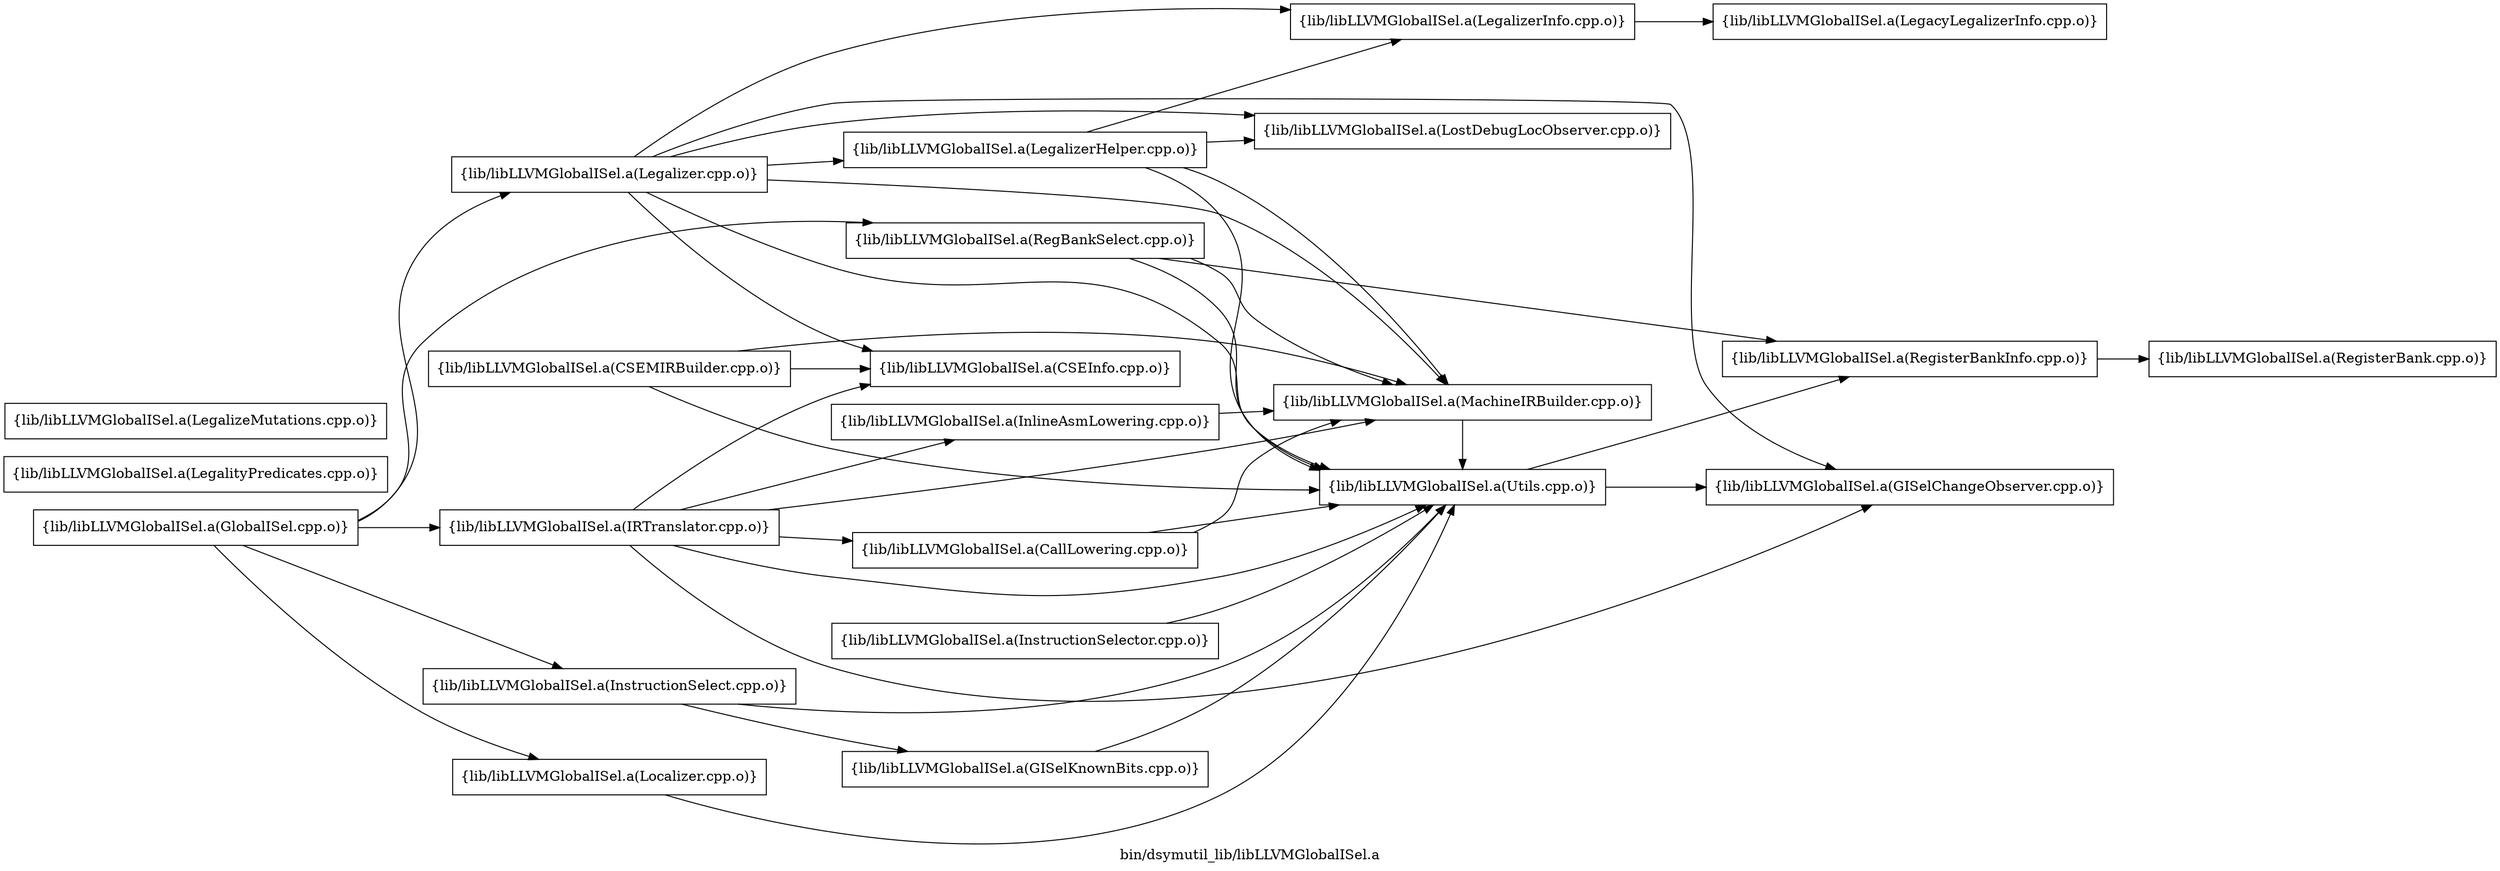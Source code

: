 digraph "bin/dsymutil_lib/libLLVMGlobalISel.a" {
	label="bin/dsymutil_lib/libLLVMGlobalISel.a";
	rankdir=LR;
	{ rank=same; Node0x5653fc4d9c78;  }
	{ rank=same; Node0x5653fc4f1a08; Node0x5653fc4eef38;  }
	{ rank=same; Node0x5653fc4ded68; Node0x5653fc4f06a8;  }

	Node0x5653fc4d9c78 [shape=record,shape=box,group=0,label="{lib/libLLVMGlobalISel.a(CallLowering.cpp.o)}"];
	Node0x5653fc4d9c78 -> Node0x5653fc4f1a08;
	Node0x5653fc4d9c78 -> Node0x5653fc4eef38;
	Node0x5653fc4f1a08 [shape=record,shape=box,group=0,label="{lib/libLLVMGlobalISel.a(MachineIRBuilder.cpp.o)}"];
	Node0x5653fc4f1a08 -> Node0x5653fc4eef38;
	Node0x5653fc4eef38 [shape=record,shape=box,group=0,label="{lib/libLLVMGlobalISel.a(Utils.cpp.o)}"];
	Node0x5653fc4eef38 -> Node0x5653fc4ded68;
	Node0x5653fc4eef38 -> Node0x5653fc4f06a8;
	Node0x5653fc4ddc88 [shape=record,shape=box,group=0,label="{lib/libLLVMGlobalISel.a(LegalityPredicates.cpp.o)}"];
	Node0x5653fc4e0fc8 [shape=record,shape=box,group=0,label="{lib/libLLVMGlobalISel.a(LegalizeMutations.cpp.o)}"];
	Node0x5653fc4f2598 [shape=record,shape=box,group=0,label="{lib/libLLVMGlobalISel.a(LegalizerInfo.cpp.o)}"];
	Node0x5653fc4f2598 -> Node0x5653fc4f3678;
	Node0x5653fc4f3678 [shape=record,shape=box,group=0,label="{lib/libLLVMGlobalISel.a(LegacyLegalizerInfo.cpp.o)}"];
	Node0x5653fc4f0c48 [shape=record,shape=box,group=0,label="{lib/libLLVMGlobalISel.a(RegisterBank.cpp.o)}"];
	Node0x5653fc4f06a8 [shape=record,shape=box,group=0,label="{lib/libLLVMGlobalISel.a(RegisterBankInfo.cpp.o)}"];
	Node0x5653fc4f06a8 -> Node0x5653fc4f0c48;
	Node0x5653fc4ddeb8 [shape=record,shape=box,group=0,label="{lib/libLLVMGlobalISel.a(InstructionSelector.cpp.o)}"];
	Node0x5653fc4ddeb8 -> Node0x5653fc4eef38;
	Node0x5653fc4df178 [shape=record,shape=box,group=0,label="{lib/libLLVMGlobalISel.a(InstructionSelect.cpp.o)}"];
	Node0x5653fc4df178 -> Node0x5653fc4dd198;
	Node0x5653fc4df178 -> Node0x5653fc4eef38;
	Node0x5653fc4e1c48 [shape=record,shape=box,group=0,label="{lib/libLLVMGlobalISel.a(Legalizer.cpp.o)}"];
	Node0x5653fc4e1c48 -> Node0x5653fc4ded68;
	Node0x5653fc4e1c48 -> Node0x5653fc4da0d8;
	Node0x5653fc4e1c48 -> Node0x5653fc4eab68;
	Node0x5653fc4e1c48 -> Node0x5653fc4f2598;
	Node0x5653fc4e1c48 -> Node0x5653fc4f1288;
	Node0x5653fc4e1c48 -> Node0x5653fc4f1a08;
	Node0x5653fc4e1c48 -> Node0x5653fc4eef38;
	Node0x5653fc4da0d8 [shape=record,shape=box,group=0,label="{lib/libLLVMGlobalISel.a(CSEInfo.cpp.o)}"];
	Node0x5653fc4d6758 [shape=record,shape=box,group=0,label="{lib/libLLVMGlobalISel.a(GlobalISel.cpp.o)}"];
	Node0x5653fc4d6758 -> Node0x5653fc4df178;
	Node0x5653fc4d6758 -> Node0x5653fc4e1c48;
	Node0x5653fc4d6758 -> Node0x5653fc4d6578;
	Node0x5653fc4d6758 -> Node0x5653fc4f1698;
	Node0x5653fc4d6758 -> Node0x5653fc4f04c8;
	Node0x5653fc4d6578 [shape=record,shape=box,group=0,label="{lib/libLLVMGlobalISel.a(IRTranslator.cpp.o)}"];
	Node0x5653fc4d6578 -> Node0x5653fc4ded68;
	Node0x5653fc4d6578 -> Node0x5653fc4df4e8;
	Node0x5653fc4d6578 -> Node0x5653fc4da0d8;
	Node0x5653fc4d6578 -> Node0x5653fc4d9c78;
	Node0x5653fc4d6578 -> Node0x5653fc4f1a08;
	Node0x5653fc4d6578 -> Node0x5653fc4eef38;
	Node0x5653fc4f04c8 [shape=record,shape=box,group=0,label="{lib/libLLVMGlobalISel.a(RegBankSelect.cpp.o)}"];
	Node0x5653fc4f04c8 -> Node0x5653fc4f1a08;
	Node0x5653fc4f04c8 -> Node0x5653fc4f06a8;
	Node0x5653fc4f04c8 -> Node0x5653fc4eef38;
	Node0x5653fc4f1698 [shape=record,shape=box,group=0,label="{lib/libLLVMGlobalISel.a(Localizer.cpp.o)}"];
	Node0x5653fc4f1698 -> Node0x5653fc4eef38;
	Node0x5653fc4ded68 [shape=record,shape=box,group=0,label="{lib/libLLVMGlobalISel.a(GISelChangeObserver.cpp.o)}"];
	Node0x5653fc4df4e8 [shape=record,shape=box,group=0,label="{lib/libLLVMGlobalISel.a(InlineAsmLowering.cpp.o)}"];
	Node0x5653fc4df4e8 -> Node0x5653fc4f1a08;
	Node0x5653fc4db438 [shape=record,shape=box,group=0,label="{lib/libLLVMGlobalISel.a(CSEMIRBuilder.cpp.o)}"];
	Node0x5653fc4db438 -> Node0x5653fc4da0d8;
	Node0x5653fc4db438 -> Node0x5653fc4f1a08;
	Node0x5653fc4db438 -> Node0x5653fc4eef38;
	Node0x5653fc4dd198 [shape=record,shape=box,group=0,label="{lib/libLLVMGlobalISel.a(GISelKnownBits.cpp.o)}"];
	Node0x5653fc4dd198 -> Node0x5653fc4eef38;
	Node0x5653fc4eab68 [shape=record,shape=box,group=0,label="{lib/libLLVMGlobalISel.a(LegalizerHelper.cpp.o)}"];
	Node0x5653fc4eab68 -> Node0x5653fc4f2598;
	Node0x5653fc4eab68 -> Node0x5653fc4f1288;
	Node0x5653fc4eab68 -> Node0x5653fc4f1a08;
	Node0x5653fc4eab68 -> Node0x5653fc4eef38;
	Node0x5653fc4f1288 [shape=record,shape=box,group=0,label="{lib/libLLVMGlobalISel.a(LostDebugLocObserver.cpp.o)}"];
}
